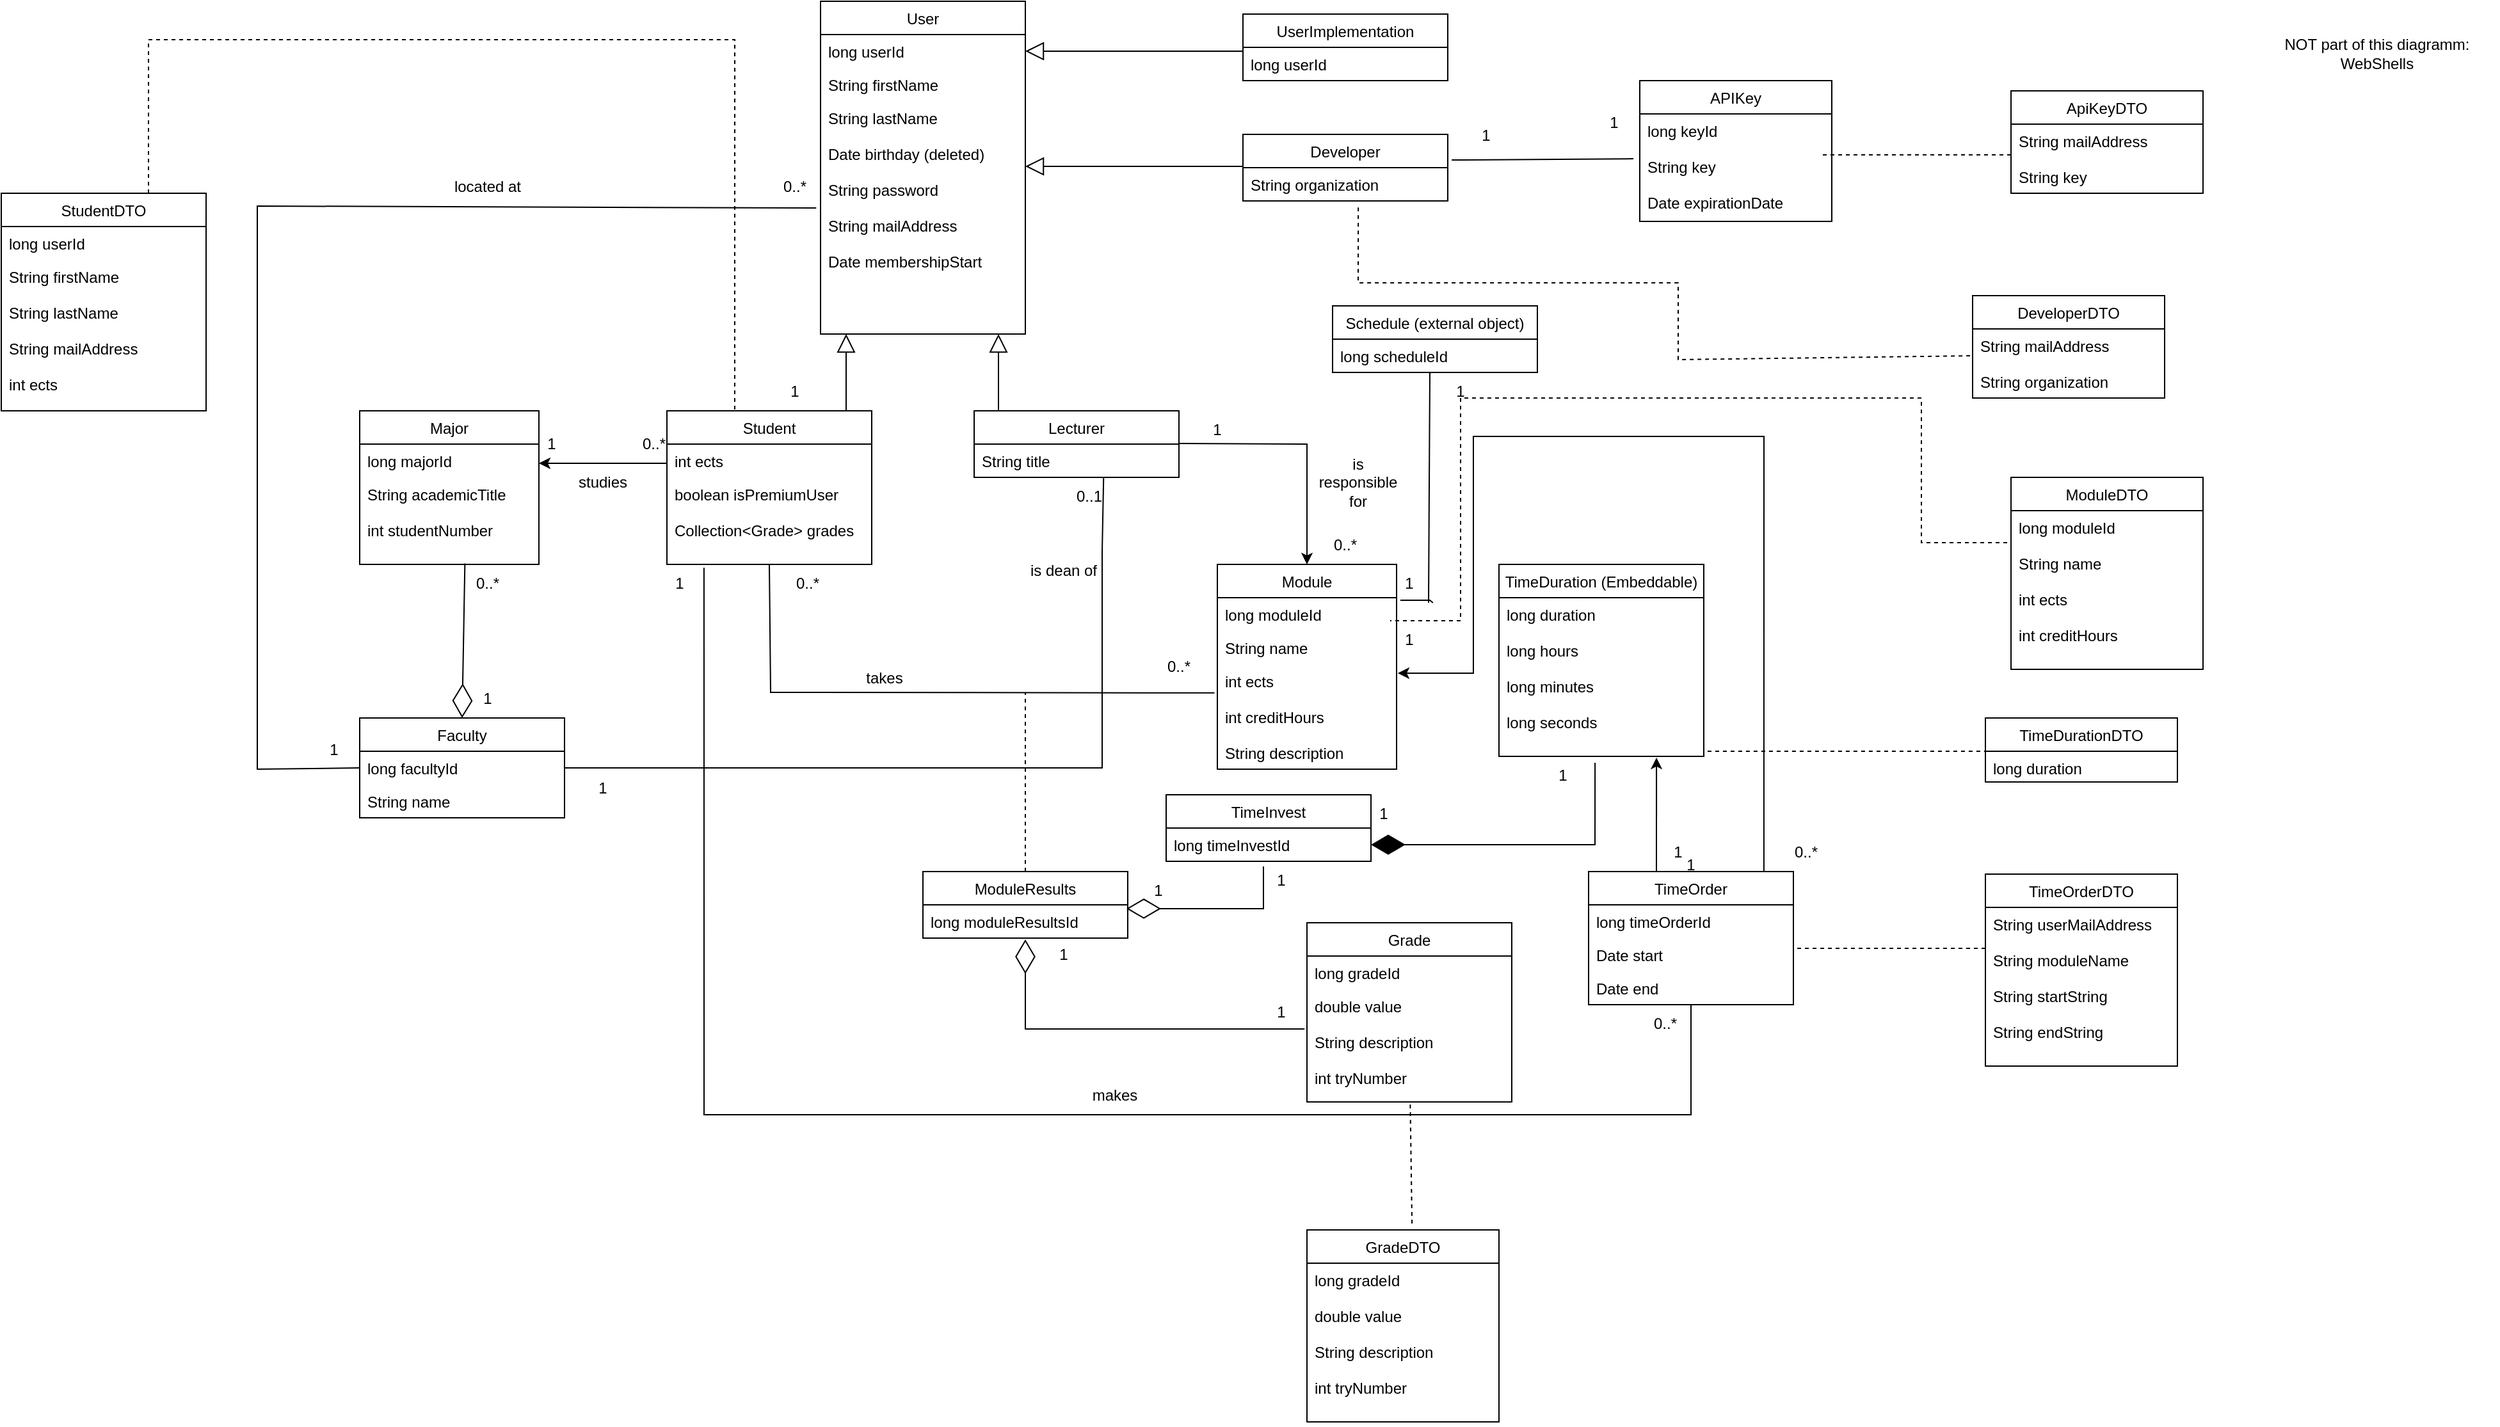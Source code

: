 <mxfile version="15.8.6" type="device"><diagram id="gIpmtvpoE9j5LITIDTfC" name="Page-1"><mxGraphModel dx="2889" dy="1159" grid="1" gridSize="10" guides="1" tooltips="1" connect="1" arrows="1" fold="1" page="1" pageScale="1" pageWidth="827" pageHeight="1169" math="0" shadow="0"><root><mxCell id="0"/><mxCell id="1" parent="0"/><mxCell id="mtwSN0rH6rHFsYC5zioY-1" value="User" style="swimlane;fontStyle=0;childLayout=stackLayout;horizontal=1;startSize=26;fillColor=none;horizontalStack=0;resizeParent=1;resizeParentMax=0;resizeLast=0;collapsible=1;marginBottom=0;" parent="1" vertex="1"><mxGeometry x="120" width="160" height="260" as="geometry"/></mxCell><mxCell id="mtwSN0rH6rHFsYC5zioY-2" value="long userId" style="text;strokeColor=none;fillColor=none;align=left;verticalAlign=top;spacingLeft=4;spacingRight=4;overflow=hidden;rotatable=0;points=[[0,0.5],[1,0.5]];portConstraint=eastwest;" parent="mtwSN0rH6rHFsYC5zioY-1" vertex="1"><mxGeometry y="26" width="160" height="26" as="geometry"/></mxCell><mxCell id="mtwSN0rH6rHFsYC5zioY-3" value="String firstName" style="text;strokeColor=none;fillColor=none;align=left;verticalAlign=top;spacingLeft=4;spacingRight=4;overflow=hidden;rotatable=0;points=[[0,0.5],[1,0.5]];portConstraint=eastwest;" parent="mtwSN0rH6rHFsYC5zioY-1" vertex="1"><mxGeometry y="52" width="160" height="26" as="geometry"/></mxCell><mxCell id="mtwSN0rH6rHFsYC5zioY-4" value="String lastName&#10;&#10;Date birthday (deleted)&#10;&#10;String password&#10;&#10;String mailAddress&#10;&#10;Date membershipStart" style="text;strokeColor=none;fillColor=none;align=left;verticalAlign=top;spacingLeft=4;spacingRight=4;overflow=hidden;rotatable=0;points=[[0,0.5],[1,0.5]];portConstraint=eastwest;fontColor=#000000;" parent="mtwSN0rH6rHFsYC5zioY-1" vertex="1"><mxGeometry y="78" width="160" height="182" as="geometry"/></mxCell><mxCell id="mtwSN0rH6rHFsYC5zioY-5" value="" style="edgeStyle=none;html=1;endSize=12;endArrow=block;endFill=0;rounded=0;" parent="1" edge="1"><mxGeometry width="160" relative="1" as="geometry"><mxPoint x="140" y="320" as="sourcePoint"/><mxPoint x="140" y="260" as="targetPoint"/></mxGeometry></mxCell><mxCell id="mtwSN0rH6rHFsYC5zioY-6" value="" style="edgeStyle=none;html=1;endSize=12;endArrow=block;endFill=0;rounded=0;" parent="1" edge="1"><mxGeometry width="160" relative="1" as="geometry"><mxPoint x="259" y="320" as="sourcePoint"/><mxPoint x="259" y="260" as="targetPoint"/></mxGeometry></mxCell><mxCell id="mtwSN0rH6rHFsYC5zioY-8" value="Student" style="swimlane;fontStyle=0;childLayout=stackLayout;horizontal=1;startSize=26;fillColor=none;horizontalStack=0;resizeParent=1;resizeParentMax=0;resizeLast=0;collapsible=1;marginBottom=0;" parent="1" vertex="1"><mxGeometry y="320" width="160" height="120" as="geometry"/></mxCell><mxCell id="mtwSN0rH6rHFsYC5zioY-9" value="int ects&#10;" style="text;strokeColor=none;fillColor=none;align=left;verticalAlign=top;spacingLeft=4;spacingRight=4;overflow=hidden;rotatable=0;points=[[0,0.5],[1,0.5]];portConstraint=eastwest;" parent="mtwSN0rH6rHFsYC5zioY-8" vertex="1"><mxGeometry y="26" width="160" height="26" as="geometry"/></mxCell><mxCell id="mtwSN0rH6rHFsYC5zioY-11" value="boolean isPremiumUser&#10;&#10;Collection&lt;Grade&gt; grades" style="text;strokeColor=none;fillColor=none;align=left;verticalAlign=top;spacingLeft=4;spacingRight=4;overflow=hidden;rotatable=0;points=[[0,0.5],[1,0.5]];portConstraint=eastwest;" parent="mtwSN0rH6rHFsYC5zioY-8" vertex="1"><mxGeometry y="52" width="160" height="68" as="geometry"/></mxCell><mxCell id="mtwSN0rH6rHFsYC5zioY-15" value="Lecturer" style="swimlane;fontStyle=0;childLayout=stackLayout;horizontal=1;startSize=26;fillColor=none;horizontalStack=0;resizeParent=1;resizeParentMax=0;resizeLast=0;collapsible=1;marginBottom=0;" parent="1" vertex="1"><mxGeometry x="240" y="320" width="160" height="52" as="geometry"/></mxCell><mxCell id="mtwSN0rH6rHFsYC5zioY-16" value="String title" style="text;strokeColor=none;fillColor=none;align=left;verticalAlign=top;spacingLeft=4;spacingRight=4;overflow=hidden;rotatable=0;points=[[0,0.5],[1,0.5]];portConstraint=eastwest;" parent="mtwSN0rH6rHFsYC5zioY-15" vertex="1"><mxGeometry y="26" width="160" height="26" as="geometry"/></mxCell><mxCell id="mtwSN0rH6rHFsYC5zioY-19" value="Major" style="swimlane;fontStyle=0;childLayout=stackLayout;horizontal=1;startSize=26;fillColor=none;horizontalStack=0;resizeParent=1;resizeParentMax=0;resizeLast=0;collapsible=1;marginBottom=0;" parent="1" vertex="1"><mxGeometry x="-240" y="320" width="140" height="120" as="geometry"/></mxCell><mxCell id="mtwSN0rH6rHFsYC5zioY-21" value="long majorId" style="text;strokeColor=none;fillColor=none;align=left;verticalAlign=top;spacingLeft=4;spacingRight=4;overflow=hidden;rotatable=0;points=[[0,0.5],[1,0.5]];portConstraint=eastwest;" parent="mtwSN0rH6rHFsYC5zioY-19" vertex="1"><mxGeometry y="26" width="140" height="26" as="geometry"/></mxCell><mxCell id="mtwSN0rH6rHFsYC5zioY-22" value="String academicTitle&#10;&#10;int studentNumber" style="text;strokeColor=none;fillColor=none;align=left;verticalAlign=top;spacingLeft=4;spacingRight=4;overflow=hidden;rotatable=0;points=[[0,0.5],[1,0.5]];portConstraint=eastwest;" parent="mtwSN0rH6rHFsYC5zioY-19" vertex="1"><mxGeometry y="52" width="140" height="68" as="geometry"/></mxCell><mxCell id="mtwSN0rH6rHFsYC5zioY-23" value="Faculty" style="swimlane;fontStyle=0;childLayout=stackLayout;horizontal=1;startSize=26;fillColor=none;horizontalStack=0;resizeParent=1;resizeParentMax=0;resizeLast=0;collapsible=1;marginBottom=0;" parent="1" vertex="1"><mxGeometry x="-240" y="560" width="160" height="78" as="geometry"/></mxCell><mxCell id="mtwSN0rH6rHFsYC5zioY-24" value="long facultyId" style="text;strokeColor=none;fillColor=none;align=left;verticalAlign=top;spacingLeft=4;spacingRight=4;overflow=hidden;rotatable=0;points=[[0,0.5],[1,0.5]];portConstraint=eastwest;" parent="mtwSN0rH6rHFsYC5zioY-23" vertex="1"><mxGeometry y="26" width="160" height="26" as="geometry"/></mxCell><mxCell id="mtwSN0rH6rHFsYC5zioY-25" value="String name" style="text;strokeColor=none;fillColor=none;align=left;verticalAlign=top;spacingLeft=4;spacingRight=4;overflow=hidden;rotatable=0;points=[[0,0.5],[1,0.5]];portConstraint=eastwest;" parent="mtwSN0rH6rHFsYC5zioY-23" vertex="1"><mxGeometry y="52" width="160" height="26" as="geometry"/></mxCell><mxCell id="mtwSN0rH6rHFsYC5zioY-36" value="" style="endArrow=diamondThin;endFill=0;endSize=24;html=1;rounded=0;entryX=0.5;entryY=0;entryDx=0;entryDy=0;exitX=0.587;exitY=0.989;exitDx=0;exitDy=0;exitPerimeter=0;" parent="1" source="mtwSN0rH6rHFsYC5zioY-22" target="mtwSN0rH6rHFsYC5zioY-23" edge="1"><mxGeometry width="160" relative="1" as="geometry"><mxPoint x="-160" y="450" as="sourcePoint"/><mxPoint x="-80" y="460" as="targetPoint"/></mxGeometry></mxCell><mxCell id="mtwSN0rH6rHFsYC5zioY-38" value="" style="endArrow=none;html=1;rounded=0;exitX=1;exitY=0.5;exitDx=0;exitDy=0;entryX=0.632;entryY=1.022;entryDx=0;entryDy=0;entryPerimeter=0;" parent="1" source="mtwSN0rH6rHFsYC5zioY-24" target="mtwSN0rH6rHFsYC5zioY-16" edge="1"><mxGeometry width="50" height="50" relative="1" as="geometry"><mxPoint x="40" y="540" as="sourcePoint"/><mxPoint x="360" y="470" as="targetPoint"/><Array as="points"><mxPoint x="340" y="599"/><mxPoint x="340" y="430"/></Array></mxGeometry></mxCell><mxCell id="mtwSN0rH6rHFsYC5zioY-39" value="0..1" style="text;html=1;strokeColor=none;fillColor=none;align=center;verticalAlign=middle;whiteSpace=wrap;rounded=0;" parent="1" vertex="1"><mxGeometry x="300" y="372" width="60" height="30" as="geometry"/></mxCell><mxCell id="mtwSN0rH6rHFsYC5zioY-40" value="is dean of" style="text;html=1;strokeColor=none;fillColor=none;align=center;verticalAlign=middle;whiteSpace=wrap;rounded=0;" parent="1" vertex="1"><mxGeometry x="280" y="430" width="60" height="30" as="geometry"/></mxCell><mxCell id="mtwSN0rH6rHFsYC5zioY-41" value="1" style="text;html=1;strokeColor=none;fillColor=none;align=center;verticalAlign=middle;whiteSpace=wrap;rounded=0;" parent="1" vertex="1"><mxGeometry x="-80" y="600" width="60" height="30" as="geometry"/></mxCell><mxCell id="mtwSN0rH6rHFsYC5zioY-42" value="0..*" style="text;html=1;strokeColor=none;fillColor=none;align=center;verticalAlign=middle;whiteSpace=wrap;rounded=0;" parent="1" vertex="1"><mxGeometry x="-40" y="331" width="60" height="30" as="geometry"/></mxCell><mxCell id="mtwSN0rH6rHFsYC5zioY-43" value="1" style="text;html=1;strokeColor=none;fillColor=none;align=center;verticalAlign=middle;whiteSpace=wrap;rounded=0;" parent="1" vertex="1"><mxGeometry x="-120" y="331" width="60" height="30" as="geometry"/></mxCell><mxCell id="mtwSN0rH6rHFsYC5zioY-44" value="studies" style="text;html=1;strokeColor=none;fillColor=none;align=center;verticalAlign=middle;whiteSpace=wrap;rounded=0;" parent="1" vertex="1"><mxGeometry x="-80" y="361" width="60" height="30" as="geometry"/></mxCell><mxCell id="mtwSN0rH6rHFsYC5zioY-45" value="" style="endArrow=classic;html=1;rounded=0;" parent="1" edge="1"><mxGeometry width="50" height="50" relative="1" as="geometry"><mxPoint y="361" as="sourcePoint"/><mxPoint x="-100" y="361" as="targetPoint"/></mxGeometry></mxCell><mxCell id="mtwSN0rH6rHFsYC5zioY-46" value="0..*" style="text;html=1;strokeColor=none;fillColor=none;align=center;verticalAlign=middle;whiteSpace=wrap;rounded=0;" parent="1" vertex="1"><mxGeometry x="-170" y="440" width="60" height="30" as="geometry"/></mxCell><mxCell id="mtwSN0rH6rHFsYC5zioY-47" value="1" style="text;html=1;strokeColor=none;fillColor=none;align=center;verticalAlign=middle;whiteSpace=wrap;rounded=0;" parent="1" vertex="1"><mxGeometry x="-170" y="530" width="60" height="30" as="geometry"/></mxCell><mxCell id="mtwSN0rH6rHFsYC5zioY-48" value="Module" style="swimlane;fontStyle=0;childLayout=stackLayout;horizontal=1;startSize=26;fillColor=none;horizontalStack=0;resizeParent=1;resizeParentMax=0;resizeLast=0;collapsible=1;marginBottom=0;" parent="1" vertex="1"><mxGeometry x="430" y="440" width="140" height="160" as="geometry"/></mxCell><mxCell id="mtwSN0rH6rHFsYC5zioY-49" value="long moduleId" style="text;strokeColor=none;fillColor=none;align=left;verticalAlign=top;spacingLeft=4;spacingRight=4;overflow=hidden;rotatable=0;points=[[0,0.5],[1,0.5]];portConstraint=eastwest;" parent="mtwSN0rH6rHFsYC5zioY-48" vertex="1"><mxGeometry y="26" width="140" height="26" as="geometry"/></mxCell><mxCell id="mtwSN0rH6rHFsYC5zioY-50" value="String name" style="text;strokeColor=none;fillColor=none;align=left;verticalAlign=top;spacingLeft=4;spacingRight=4;overflow=hidden;rotatable=0;points=[[0,0.5],[1,0.5]];portConstraint=eastwest;" parent="mtwSN0rH6rHFsYC5zioY-48" vertex="1"><mxGeometry y="52" width="140" height="26" as="geometry"/></mxCell><mxCell id="mtwSN0rH6rHFsYC5zioY-51" value="int ects&#10;&#10;int creditHours&#10;&#10;String description" style="text;strokeColor=none;fillColor=none;align=left;verticalAlign=top;spacingLeft=4;spacingRight=4;overflow=hidden;rotatable=0;points=[[0,0.5],[1,0.5]];portConstraint=eastwest;" parent="mtwSN0rH6rHFsYC5zioY-48" vertex="1"><mxGeometry y="78" width="140" height="82" as="geometry"/></mxCell><mxCell id="mtwSN0rH6rHFsYC5zioY-52" value="" style="endArrow=none;html=1;rounded=0;entryX=-0.021;entryY=0.459;entryDx=0;entryDy=0;entryPerimeter=0;exitX=0;exitY=0.5;exitDx=0;exitDy=0;" parent="1" source="mtwSN0rH6rHFsYC5zioY-24" target="mtwSN0rH6rHFsYC5zioY-4" edge="1"><mxGeometry width="50" height="50" relative="1" as="geometry"><mxPoint x="-250" y="600" as="sourcePoint"/><mxPoint x="40" y="250" as="targetPoint"/><Array as="points"><mxPoint x="-320" y="600"/><mxPoint x="-320" y="160"/></Array></mxGeometry></mxCell><mxCell id="mtwSN0rH6rHFsYC5zioY-53" value="0..*" style="text;html=1;strokeColor=none;fillColor=none;align=center;verticalAlign=middle;whiteSpace=wrap;rounded=0;" parent="1" vertex="1"><mxGeometry x="70" y="130" width="60" height="30" as="geometry"/></mxCell><mxCell id="mtwSN0rH6rHFsYC5zioY-54" value="1" style="text;html=1;strokeColor=none;fillColor=none;align=center;verticalAlign=middle;whiteSpace=wrap;rounded=0;" parent="1" vertex="1"><mxGeometry x="-290" y="570" width="60" height="30" as="geometry"/></mxCell><mxCell id="mtwSN0rH6rHFsYC5zioY-55" value="located at" style="text;html=1;strokeColor=none;fillColor=none;align=center;verticalAlign=middle;whiteSpace=wrap;rounded=0;" parent="1" vertex="1"><mxGeometry x="-170" y="130" width="60" height="30" as="geometry"/></mxCell><mxCell id="mtwSN0rH6rHFsYC5zioY-57" value="" style="endArrow=classic;html=1;rounded=0;entryX=0.5;entryY=0;entryDx=0;entryDy=0;" parent="1" target="mtwSN0rH6rHFsYC5zioY-48" edge="1"><mxGeometry width="50" height="50" relative="1" as="geometry"><mxPoint x="400" y="345.5" as="sourcePoint"/><mxPoint x="490" y="345.5" as="targetPoint"/><Array as="points"><mxPoint x="500" y="346"/></Array></mxGeometry></mxCell><mxCell id="mtwSN0rH6rHFsYC5zioY-58" value="1" style="text;html=1;strokeColor=none;fillColor=none;align=center;verticalAlign=middle;whiteSpace=wrap;rounded=0;" parent="1" vertex="1"><mxGeometry x="400" y="320" width="60" height="30" as="geometry"/></mxCell><mxCell id="mtwSN0rH6rHFsYC5zioY-59" value="0..*" style="text;html=1;strokeColor=none;fillColor=none;align=center;verticalAlign=middle;whiteSpace=wrap;rounded=0;" parent="1" vertex="1"><mxGeometry x="500" y="410" width="60" height="30" as="geometry"/></mxCell><mxCell id="mtwSN0rH6rHFsYC5zioY-60" value="is responsible for" style="text;html=1;strokeColor=none;fillColor=none;align=center;verticalAlign=middle;whiteSpace=wrap;rounded=0;" parent="1" vertex="1"><mxGeometry x="510" y="361" width="60" height="30" as="geometry"/></mxCell><mxCell id="mtwSN0rH6rHFsYC5zioY-66" value="" style="endArrow=none;html=1;rounded=0;entryX=0;entryY=0;entryDx=0;entryDy=0;exitX=-0.016;exitY=0.273;exitDx=0;exitDy=0;exitPerimeter=0;" parent="1" source="mtwSN0rH6rHFsYC5zioY-51" target="mtwSN0rH6rHFsYC5zioY-68" edge="1"><mxGeometry width="50" height="50" relative="1" as="geometry"><mxPoint x="360" y="540" as="sourcePoint"/><mxPoint x="330" y="550" as="targetPoint"/><Array as="points"><mxPoint x="81" y="540"/></Array></mxGeometry></mxCell><mxCell id="mtwSN0rH6rHFsYC5zioY-67" value="takes" style="text;html=1;strokeColor=none;fillColor=none;align=center;verticalAlign=middle;whiteSpace=wrap;rounded=0;" parent="1" vertex="1"><mxGeometry x="140" y="514" width="60" height="30" as="geometry"/></mxCell><mxCell id="mtwSN0rH6rHFsYC5zioY-68" value="0..*" style="text;html=1;strokeColor=none;fillColor=none;align=center;verticalAlign=middle;whiteSpace=wrap;rounded=0;" parent="1" vertex="1"><mxGeometry x="80" y="440" width="60" height="30" as="geometry"/></mxCell><mxCell id="mtwSN0rH6rHFsYC5zioY-69" value="0..*" style="text;html=1;strokeColor=none;fillColor=none;align=center;verticalAlign=middle;whiteSpace=wrap;rounded=0;" parent="1" vertex="1"><mxGeometry x="370" y="505" width="60" height="30" as="geometry"/></mxCell><mxCell id="mtwSN0rH6rHFsYC5zioY-70" value="" style="endArrow=none;dashed=1;html=1;rounded=0;" parent="1" edge="1"><mxGeometry width="50" height="50" relative="1" as="geometry"><mxPoint x="280" y="680" as="sourcePoint"/><mxPoint x="280" y="540" as="targetPoint"/></mxGeometry></mxCell><mxCell id="mtwSN0rH6rHFsYC5zioY-71" value="ModuleResults" style="swimlane;fontStyle=0;childLayout=stackLayout;horizontal=1;startSize=26;fillColor=none;horizontalStack=0;resizeParent=1;resizeParentMax=0;resizeLast=0;collapsible=1;marginBottom=0;" parent="1" vertex="1"><mxGeometry x="200" y="680" width="160" height="52" as="geometry"/></mxCell><mxCell id="mtwSN0rH6rHFsYC5zioY-72" value="long moduleResultsId" style="text;strokeColor=none;fillColor=none;align=left;verticalAlign=top;spacingLeft=4;spacingRight=4;overflow=hidden;rotatable=0;points=[[0,0.5],[1,0.5]];portConstraint=eastwest;" parent="mtwSN0rH6rHFsYC5zioY-71" vertex="1"><mxGeometry y="26" width="160" height="26" as="geometry"/></mxCell><mxCell id="mtwSN0rH6rHFsYC5zioY-75" value="TimeOrder" style="swimlane;fontStyle=0;childLayout=stackLayout;horizontal=1;startSize=26;fillColor=none;horizontalStack=0;resizeParent=1;resizeParentMax=0;resizeLast=0;collapsible=1;marginBottom=0;" parent="1" vertex="1"><mxGeometry x="720" y="680" width="160" height="104" as="geometry"/></mxCell><mxCell id="mtwSN0rH6rHFsYC5zioY-76" value="long timeOrderId" style="text;strokeColor=none;fillColor=none;align=left;verticalAlign=top;spacingLeft=4;spacingRight=4;overflow=hidden;rotatable=0;points=[[0,0.5],[1,0.5]];portConstraint=eastwest;" parent="mtwSN0rH6rHFsYC5zioY-75" vertex="1"><mxGeometry y="26" width="160" height="26" as="geometry"/></mxCell><mxCell id="mtwSN0rH6rHFsYC5zioY-77" value="Date start" style="text;strokeColor=none;fillColor=none;align=left;verticalAlign=top;spacingLeft=4;spacingRight=4;overflow=hidden;rotatable=0;points=[[0,0.5],[1,0.5]];portConstraint=eastwest;" parent="mtwSN0rH6rHFsYC5zioY-75" vertex="1"><mxGeometry y="52" width="160" height="26" as="geometry"/></mxCell><mxCell id="mtwSN0rH6rHFsYC5zioY-78" value="Date end" style="text;strokeColor=none;fillColor=none;align=left;verticalAlign=top;spacingLeft=4;spacingRight=4;overflow=hidden;rotatable=0;points=[[0,0.5],[1,0.5]];portConstraint=eastwest;" parent="mtwSN0rH6rHFsYC5zioY-75" vertex="1"><mxGeometry y="78" width="160" height="26" as="geometry"/></mxCell><mxCell id="mtwSN0rH6rHFsYC5zioY-85" value="" style="endArrow=none;html=1;rounded=0;entryX=0.181;entryY=1.038;entryDx=0;entryDy=0;entryPerimeter=0;" parent="1" source="mtwSN0rH6rHFsYC5zioY-78" target="mtwSN0rH6rHFsYC5zioY-11" edge="1"><mxGeometry width="50" height="50" relative="1" as="geometry"><mxPoint x="30" y="860" as="sourcePoint"/><mxPoint x="410" y="590" as="targetPoint"/><Array as="points"><mxPoint x="800" y="870"/><mxPoint x="29" y="870"/></Array></mxGeometry></mxCell><mxCell id="mtwSN0rH6rHFsYC5zioY-86" value="1" style="text;html=1;strokeColor=none;fillColor=none;align=center;verticalAlign=middle;whiteSpace=wrap;rounded=0;" parent="1" vertex="1"><mxGeometry x="-20" y="440" width="60" height="30" as="geometry"/></mxCell><mxCell id="mtwSN0rH6rHFsYC5zioY-87" value="0..*" style="text;html=1;strokeColor=none;fillColor=none;align=center;verticalAlign=middle;whiteSpace=wrap;rounded=0;" parent="1" vertex="1"><mxGeometry x="750" y="784" width="60" height="30" as="geometry"/></mxCell><mxCell id="mtwSN0rH6rHFsYC5zioY-88" value="makes" style="text;html=1;strokeColor=none;fillColor=none;align=center;verticalAlign=middle;whiteSpace=wrap;rounded=0;" parent="1" vertex="1"><mxGeometry x="320" y="840" width="60" height="30" as="geometry"/></mxCell><mxCell id="mtwSN0rH6rHFsYC5zioY-137" value="1" style="text;html=1;strokeColor=none;fillColor=none;align=center;verticalAlign=middle;whiteSpace=wrap;rounded=0;" parent="1" vertex="1"><mxGeometry x="70" y="290" width="60" height="30" as="geometry"/></mxCell><mxCell id="f1hctBYsAW4816f2RgkR-1" value="TimeInvest" style="swimlane;fontStyle=0;childLayout=stackLayout;horizontal=1;startSize=26;fillColor=none;horizontalStack=0;resizeParent=1;resizeParentMax=0;resizeLast=0;collapsible=1;marginBottom=0;" vertex="1" parent="1"><mxGeometry x="390" y="620" width="160" height="52" as="geometry"/></mxCell><mxCell id="f1hctBYsAW4816f2RgkR-2" value="long timeInvestId" style="text;strokeColor=none;fillColor=none;align=left;verticalAlign=top;spacingLeft=4;spacingRight=4;overflow=hidden;rotatable=0;points=[[0,0.5],[1,0.5]];portConstraint=eastwest;" vertex="1" parent="f1hctBYsAW4816f2RgkR-1"><mxGeometry y="26" width="160" height="26" as="geometry"/></mxCell><mxCell id="f1hctBYsAW4816f2RgkR-5" value="Grade" style="swimlane;fontStyle=0;childLayout=stackLayout;horizontal=1;startSize=26;fillColor=none;horizontalStack=0;resizeParent=1;resizeParentMax=0;resizeLast=0;collapsible=1;marginBottom=0;" vertex="1" parent="1"><mxGeometry x="500" y="720" width="160" height="140" as="geometry"/></mxCell><mxCell id="f1hctBYsAW4816f2RgkR-6" value="long gradeId" style="text;strokeColor=none;fillColor=none;align=left;verticalAlign=top;spacingLeft=4;spacingRight=4;overflow=hidden;rotatable=0;points=[[0,0.5],[1,0.5]];portConstraint=eastwest;" vertex="1" parent="f1hctBYsAW4816f2RgkR-5"><mxGeometry y="26" width="160" height="26" as="geometry"/></mxCell><mxCell id="f1hctBYsAW4816f2RgkR-7" value="double value&#10;&#10;String description&#10;&#10;int tryNumber&#10;" style="text;strokeColor=none;fillColor=none;align=left;verticalAlign=top;spacingLeft=4;spacingRight=4;overflow=hidden;rotatable=0;points=[[0,0.5],[1,0.5]];portConstraint=eastwest;" vertex="1" parent="f1hctBYsAW4816f2RgkR-5"><mxGeometry y="52" width="160" height="88" as="geometry"/></mxCell><mxCell id="f1hctBYsAW4816f2RgkR-8" value="TimeDuration (Embeddable)" style="swimlane;fontStyle=0;childLayout=stackLayout;horizontal=1;startSize=26;fillColor=none;horizontalStack=0;resizeParent=1;resizeParentMax=0;resizeLast=0;collapsible=1;marginBottom=0;" vertex="1" parent="1"><mxGeometry x="650" y="440" width="160" height="150" as="geometry"/></mxCell><mxCell id="f1hctBYsAW4816f2RgkR-9" value="long duration&#10;&#10;long hours&#10;&#10;long minutes&#10;&#10;long seconds" style="text;strokeColor=none;fillColor=none;align=left;verticalAlign=top;spacingLeft=4;spacingRight=4;overflow=hidden;rotatable=0;points=[[0,0.5],[1,0.5]];portConstraint=eastwest;" vertex="1" parent="f1hctBYsAW4816f2RgkR-8"><mxGeometry y="26" width="160" height="124" as="geometry"/></mxCell><mxCell id="f1hctBYsAW4816f2RgkR-10" value="" style="endArrow=diamondThin;endFill=1;endSize=24;html=1;rounded=0;fontColor=#FFFFFF;exitX=0.469;exitY=1.04;exitDx=0;exitDy=0;exitPerimeter=0;entryX=1;entryY=0.5;entryDx=0;entryDy=0;" edge="1" parent="1" source="f1hctBYsAW4816f2RgkR-9" target="f1hctBYsAW4816f2RgkR-2"><mxGeometry width="160" relative="1" as="geometry"><mxPoint x="720" y="659" as="sourcePoint"/><mxPoint x="574" y="658.5" as="targetPoint"/><Array as="points"><mxPoint x="725" y="659"/></Array></mxGeometry></mxCell><mxCell id="f1hctBYsAW4816f2RgkR-11" value="1" style="text;html=1;strokeColor=none;fillColor=none;align=center;verticalAlign=middle;whiteSpace=wrap;rounded=0;" vertex="1" parent="1"><mxGeometry x="530" y="620" width="60" height="30" as="geometry"/></mxCell><mxCell id="f1hctBYsAW4816f2RgkR-12" value="1" style="text;html=1;strokeColor=none;fillColor=none;align=center;verticalAlign=middle;whiteSpace=wrap;rounded=0;" vertex="1" parent="1"><mxGeometry x="670" y="590" width="60" height="30" as="geometry"/></mxCell><mxCell id="f1hctBYsAW4816f2RgkR-13" value="" style="endArrow=diamondThin;endFill=0;endSize=24;html=1;rounded=0;fontColor=#FFFFFF;exitX=0.475;exitY=1.154;exitDx=0;exitDy=0;exitPerimeter=0;entryX=0.994;entryY=0.115;entryDx=0;entryDy=0;entryPerimeter=0;" edge="1" parent="1" source="f1hctBYsAW4816f2RgkR-2" target="mtwSN0rH6rHFsYC5zioY-72"><mxGeometry width="160" relative="1" as="geometry"><mxPoint x="280" y="798.5" as="sourcePoint"/><mxPoint x="400" y="730" as="targetPoint"/><Array as="points"><mxPoint x="466" y="709"/></Array></mxGeometry></mxCell><mxCell id="f1hctBYsAW4816f2RgkR-14" value="" style="endArrow=diamondThin;endFill=0;endSize=24;html=1;rounded=0;fontColor=#FFFFFF;exitX=-0.012;exitY=0.352;exitDx=0;exitDy=0;exitPerimeter=0;entryX=0.5;entryY=1.038;entryDx=0;entryDy=0;entryPerimeter=0;" edge="1" parent="1" source="f1hctBYsAW4816f2RgkR-7" target="mtwSN0rH6rHFsYC5zioY-72"><mxGeometry width="160" relative="1" as="geometry"><mxPoint x="200" y="760" as="sourcePoint"/><mxPoint x="360" y="760" as="targetPoint"/><Array as="points"><mxPoint x="280" y="803"/></Array></mxGeometry></mxCell><mxCell id="f1hctBYsAW4816f2RgkR-15" value="1" style="text;html=1;strokeColor=none;fillColor=none;align=center;verticalAlign=middle;whiteSpace=wrap;rounded=0;" vertex="1" parent="1"><mxGeometry x="354" y="680" width="60" height="30" as="geometry"/></mxCell><mxCell id="f1hctBYsAW4816f2RgkR-16" value="1" style="text;html=1;strokeColor=none;fillColor=none;align=center;verticalAlign=middle;whiteSpace=wrap;rounded=0;" vertex="1" parent="1"><mxGeometry x="450" y="672" width="60" height="30" as="geometry"/></mxCell><mxCell id="f1hctBYsAW4816f2RgkR-17" value="1" style="text;html=1;strokeColor=none;fillColor=none;align=center;verticalAlign=middle;whiteSpace=wrap;rounded=0;" vertex="1" parent="1"><mxGeometry x="280" y="730" width="60" height="30" as="geometry"/></mxCell><mxCell id="f1hctBYsAW4816f2RgkR-18" value="1" style="text;html=1;strokeColor=none;fillColor=none;align=center;verticalAlign=middle;whiteSpace=wrap;rounded=0;" vertex="1" parent="1"><mxGeometry x="450" y="775" width="60" height="30" as="geometry"/></mxCell><mxCell id="f1hctBYsAW4816f2RgkR-20" value="" style="endArrow=classic;html=1;rounded=0;fontColor=#FFFFFF;exitX=0.856;exitY=0;exitDx=0;exitDy=0;exitPerimeter=0;entryX=1.007;entryY=0.085;entryDx=0;entryDy=0;entryPerimeter=0;" edge="1" parent="1" source="mtwSN0rH6rHFsYC5zioY-75" target="mtwSN0rH6rHFsYC5zioY-51"><mxGeometry width="50" height="50" relative="1" as="geometry"><mxPoint x="260" y="570" as="sourcePoint"/><mxPoint x="640" y="350" as="targetPoint"/><Array as="points"><mxPoint x="857" y="340"/><mxPoint x="630" y="340"/><mxPoint x="630" y="525"/></Array></mxGeometry></mxCell><mxCell id="f1hctBYsAW4816f2RgkR-21" value="1" style="text;html=1;strokeColor=none;fillColor=none;align=center;verticalAlign=middle;whiteSpace=wrap;rounded=0;" vertex="1" parent="1"><mxGeometry x="550" y="484" width="60" height="30" as="geometry"/></mxCell><mxCell id="f1hctBYsAW4816f2RgkR-22" value="0..*" style="text;html=1;strokeColor=none;fillColor=none;align=center;verticalAlign=middle;whiteSpace=wrap;rounded=0;" vertex="1" parent="1"><mxGeometry x="860" y="650" width="60" height="30" as="geometry"/></mxCell><mxCell id="f1hctBYsAW4816f2RgkR-24" value="" style="endArrow=classic;html=1;rounded=0;fontColor=#FFFFFF;entryX=0.769;entryY=1.008;entryDx=0;entryDy=0;entryPerimeter=0;" edge="1" parent="1" target="f1hctBYsAW4816f2RgkR-9"><mxGeometry width="50" height="50" relative="1" as="geometry"><mxPoint x="773" y="680" as="sourcePoint"/><mxPoint x="310" y="520" as="targetPoint"/></mxGeometry></mxCell><mxCell id="f1hctBYsAW4816f2RgkR-25" value="1" style="text;html=1;strokeColor=none;fillColor=none;align=center;verticalAlign=middle;whiteSpace=wrap;rounded=0;" vertex="1" parent="1"><mxGeometry x="760" y="650" width="60" height="30" as="geometry"/></mxCell><mxCell id="f1hctBYsAW4816f2RgkR-26" value="1" style="text;html=1;strokeColor=none;fillColor=none;align=center;verticalAlign=middle;whiteSpace=wrap;rounded=0;" vertex="1" parent="1"><mxGeometry x="770" y="660" width="60" height="30" as="geometry"/></mxCell><mxCell id="f1hctBYsAW4816f2RgkR-27" value="Schedule (external object)" style="swimlane;fontStyle=0;childLayout=stackLayout;horizontal=1;startSize=26;fillColor=none;horizontalStack=0;resizeParent=1;resizeParentMax=0;resizeLast=0;collapsible=1;marginBottom=0;" vertex="1" parent="1"><mxGeometry x="520" y="238" width="160" height="52" as="geometry"/></mxCell><mxCell id="f1hctBYsAW4816f2RgkR-28" value="long scheduleId" style="text;strokeColor=none;fillColor=none;align=left;verticalAlign=top;spacingLeft=4;spacingRight=4;overflow=hidden;rotatable=0;points=[[0,0.5],[1,0.5]];portConstraint=eastwest;" vertex="1" parent="f1hctBYsAW4816f2RgkR-27"><mxGeometry y="26" width="160" height="26" as="geometry"/></mxCell><mxCell id="f1hctBYsAW4816f2RgkR-31" value="" style="endArrow=none;html=1;rounded=0;fontColor=#FFFFFF;entryX=1.021;entryY=0.077;entryDx=0;entryDy=0;entryPerimeter=0;startArrow=none;" edge="1" parent="1" source="f1hctBYsAW4816f2RgkR-32" target="mtwSN0rH6rHFsYC5zioY-49"><mxGeometry width="50" height="50" relative="1" as="geometry"><mxPoint x="596" y="290" as="sourcePoint"/><mxPoint x="596" y="470" as="targetPoint"/><Array as="points"><mxPoint x="596" y="468"/></Array></mxGeometry></mxCell><mxCell id="f1hctBYsAW4816f2RgkR-32" value="1" style="text;html=1;strokeColor=none;fillColor=none;align=center;verticalAlign=middle;whiteSpace=wrap;rounded=0;" vertex="1" parent="1"><mxGeometry x="550" y="440" width="60" height="30" as="geometry"/></mxCell><mxCell id="f1hctBYsAW4816f2RgkR-33" value="" style="endArrow=none;html=1;rounded=0;fontColor=#FFFFFF;entryX=0.75;entryY=1;entryDx=0;entryDy=0;" edge="1" parent="1" target="f1hctBYsAW4816f2RgkR-32"><mxGeometry width="50" height="50" relative="1" as="geometry"><mxPoint x="596" y="290" as="sourcePoint"/><mxPoint x="572.94" y="468.002" as="targetPoint"/><Array as="points"/></mxGeometry></mxCell><mxCell id="f1hctBYsAW4816f2RgkR-34" value="1" style="text;html=1;strokeColor=none;fillColor=none;align=center;verticalAlign=middle;whiteSpace=wrap;rounded=0;" vertex="1" parent="1"><mxGeometry x="590" y="290" width="60" height="30" as="geometry"/></mxCell><mxCell id="f1hctBYsAW4816f2RgkR-35" value="" style="edgeStyle=none;html=1;endSize=12;endArrow=block;endFill=0;rounded=0;entryX=1;entryY=0.5;entryDx=0;entryDy=0;" edge="1" parent="1" target="mtwSN0rH6rHFsYC5zioY-2"><mxGeometry width="160" relative="1" as="geometry"><mxPoint x="450" y="39" as="sourcePoint"/><mxPoint x="150" y="270" as="targetPoint"/></mxGeometry></mxCell><mxCell id="f1hctBYsAW4816f2RgkR-36" value="UserImplementation" style="swimlane;fontStyle=0;childLayout=stackLayout;horizontal=1;startSize=26;fillColor=none;horizontalStack=0;resizeParent=1;resizeParentMax=0;resizeLast=0;collapsible=1;marginBottom=0;" vertex="1" parent="1"><mxGeometry x="450" y="10" width="160" height="52" as="geometry"/></mxCell><mxCell id="f1hctBYsAW4816f2RgkR-37" value="long userId" style="text;strokeColor=none;fillColor=none;align=left;verticalAlign=top;spacingLeft=4;spacingRight=4;overflow=hidden;rotatable=0;points=[[0,0.5],[1,0.5]];portConstraint=eastwest;" vertex="1" parent="f1hctBYsAW4816f2RgkR-36"><mxGeometry y="26" width="160" height="26" as="geometry"/></mxCell><mxCell id="f1hctBYsAW4816f2RgkR-38" value="Developer" style="swimlane;fontStyle=0;childLayout=stackLayout;horizontal=1;startSize=26;fillColor=none;horizontalStack=0;resizeParent=1;resizeParentMax=0;resizeLast=0;collapsible=1;marginBottom=0;" vertex="1" parent="1"><mxGeometry x="450" y="104" width="160" height="52" as="geometry"/></mxCell><mxCell id="f1hctBYsAW4816f2RgkR-39" value="String organization&#10;" style="text;strokeColor=none;fillColor=none;align=left;verticalAlign=top;spacingLeft=4;spacingRight=4;overflow=hidden;rotatable=0;points=[[0,0.5],[1,0.5]];portConstraint=eastwest;" vertex="1" parent="f1hctBYsAW4816f2RgkR-38"><mxGeometry y="26" width="160" height="26" as="geometry"/></mxCell><mxCell id="f1hctBYsAW4816f2RgkR-40" value="" style="edgeStyle=none;html=1;endSize=12;endArrow=block;endFill=0;rounded=0;entryX=1;entryY=0.5;entryDx=0;entryDy=0;" edge="1" parent="1"><mxGeometry width="160" relative="1" as="geometry"><mxPoint x="450" y="129" as="sourcePoint"/><mxPoint x="280" y="129" as="targetPoint"/></mxGeometry></mxCell><mxCell id="f1hctBYsAW4816f2RgkR-41" value="APIKey" style="swimlane;fontStyle=0;childLayout=stackLayout;horizontal=1;startSize=26;fillColor=none;horizontalStack=0;resizeParent=1;resizeParentMax=0;resizeLast=0;collapsible=1;marginBottom=0;" vertex="1" parent="1"><mxGeometry x="760" y="62" width="150" height="110" as="geometry"/></mxCell><mxCell id="f1hctBYsAW4816f2RgkR-42" value="long keyId&#10;&#10;String key&#10;&#10;Date expirationDate" style="text;strokeColor=none;fillColor=none;align=left;verticalAlign=top;spacingLeft=4;spacingRight=4;overflow=hidden;rotatable=0;points=[[0,0.5],[1,0.5]];portConstraint=eastwest;" vertex="1" parent="f1hctBYsAW4816f2RgkR-41"><mxGeometry y="26" width="150" height="84" as="geometry"/></mxCell><mxCell id="f1hctBYsAW4816f2RgkR-43" value="" style="endArrow=none;html=1;rounded=0;fontColor=#FFFFFF;exitX=-0.033;exitY=0.417;exitDx=0;exitDy=0;exitPerimeter=0;entryX=1.019;entryY=0.385;entryDx=0;entryDy=0;entryPerimeter=0;" edge="1" parent="1" source="f1hctBYsAW4816f2RgkR-42" target="f1hctBYsAW4816f2RgkR-38"><mxGeometry width="50" height="50" relative="1" as="geometry"><mxPoint x="260" y="570" as="sourcePoint"/><mxPoint x="310" y="520" as="targetPoint"/></mxGeometry></mxCell><mxCell id="f1hctBYsAW4816f2RgkR-44" value="1" style="text;html=1;strokeColor=none;fillColor=none;align=center;verticalAlign=middle;whiteSpace=wrap;rounded=0;" vertex="1" parent="1"><mxGeometry x="710" y="80" width="60" height="30" as="geometry"/></mxCell><mxCell id="f1hctBYsAW4816f2RgkR-46" value="1" style="text;html=1;strokeColor=none;fillColor=none;align=center;verticalAlign=middle;whiteSpace=wrap;rounded=0;" vertex="1" parent="1"><mxGeometry x="610" y="90" width="60" height="30" as="geometry"/></mxCell><mxCell id="f1hctBYsAW4816f2RgkR-51" value="" style="endArrow=none;dashed=1;html=1;rounded=0;fontColor=#000000;" edge="1" parent="1"><mxGeometry width="50" height="50" relative="1" as="geometry"><mxPoint x="1050" y="120" as="sourcePoint"/><mxPoint x="900" y="120" as="targetPoint"/></mxGeometry></mxCell><mxCell id="f1hctBYsAW4816f2RgkR-52" value="ApiKeyDTO" style="swimlane;fontStyle=0;childLayout=stackLayout;horizontal=1;startSize=26;fillColor=none;horizontalStack=0;resizeParent=1;resizeParentMax=0;resizeLast=0;collapsible=1;marginBottom=0;" vertex="1" parent="1"><mxGeometry x="1050" y="70" width="150" height="80" as="geometry"/></mxCell><mxCell id="f1hctBYsAW4816f2RgkR-53" value="String mailAddress&#10;&#10;String key" style="text;strokeColor=none;fillColor=none;align=left;verticalAlign=top;spacingLeft=4;spacingRight=4;overflow=hidden;rotatable=0;points=[[0,0.5],[1,0.5]];portConstraint=eastwest;" vertex="1" parent="f1hctBYsAW4816f2RgkR-52"><mxGeometry y="26" width="150" height="54" as="geometry"/></mxCell><mxCell id="f1hctBYsAW4816f2RgkR-54" value="" style="endArrow=none;dashed=1;html=1;rounded=0;fontColor=#000000;entryX=0.563;entryY=1.115;entryDx=0;entryDy=0;entryPerimeter=0;exitX=-0.013;exitY=0.389;exitDx=0;exitDy=0;exitPerimeter=0;" edge="1" parent="1" source="f1hctBYsAW4816f2RgkR-56" target="f1hctBYsAW4816f2RgkR-39"><mxGeometry width="50" height="50" relative="1" as="geometry"><mxPoint x="1020" y="270" as="sourcePoint"/><mxPoint x="750" y="270" as="targetPoint"/><Array as="points"><mxPoint x="790" y="280"/><mxPoint x="790" y="220"/><mxPoint x="540" y="220"/></Array></mxGeometry></mxCell><mxCell id="f1hctBYsAW4816f2RgkR-55" value="DeveloperDTO" style="swimlane;fontStyle=0;childLayout=stackLayout;horizontal=1;startSize=26;fillColor=none;horizontalStack=0;resizeParent=1;resizeParentMax=0;resizeLast=0;collapsible=1;marginBottom=0;" vertex="1" parent="1"><mxGeometry x="1020" y="230" width="150" height="80" as="geometry"/></mxCell><mxCell id="f1hctBYsAW4816f2RgkR-56" value="String mailAddress&#10;&#10;String organization" style="text;strokeColor=none;fillColor=none;align=left;verticalAlign=top;spacingLeft=4;spacingRight=4;overflow=hidden;rotatable=0;points=[[0,0.5],[1,0.5]];portConstraint=eastwest;" vertex="1" parent="f1hctBYsAW4816f2RgkR-55"><mxGeometry y="26" width="150" height="54" as="geometry"/></mxCell><mxCell id="f1hctBYsAW4816f2RgkR-57" value="GradeDTO" style="swimlane;fontStyle=0;childLayout=stackLayout;horizontal=1;startSize=26;fillColor=none;horizontalStack=0;resizeParent=1;resizeParentMax=0;resizeLast=0;collapsible=1;marginBottom=0;" vertex="1" parent="1"><mxGeometry x="500" y="960" width="150" height="150" as="geometry"/></mxCell><mxCell id="f1hctBYsAW4816f2RgkR-58" value="long gradeId&#10;&#10;double value&#10;&#10;String description&#10;&#10;int tryNumber" style="text;strokeColor=none;fillColor=none;align=left;verticalAlign=top;spacingLeft=4;spacingRight=4;overflow=hidden;rotatable=0;points=[[0,0.5],[1,0.5]];portConstraint=eastwest;" vertex="1" parent="f1hctBYsAW4816f2RgkR-57"><mxGeometry y="26" width="150" height="124" as="geometry"/></mxCell><mxCell id="f1hctBYsAW4816f2RgkR-60" value="" style="endArrow=none;dashed=1;html=1;rounded=0;fontColor=#000000;exitX=0.547;exitY=-0.033;exitDx=0;exitDy=0;exitPerimeter=0;" edge="1" parent="1" source="f1hctBYsAW4816f2RgkR-57" target="f1hctBYsAW4816f2RgkR-7"><mxGeometry width="50" height="50" relative="1" as="geometry"><mxPoint x="580" y="950" as="sourcePoint"/><mxPoint x="630" y="730" as="targetPoint"/></mxGeometry></mxCell><mxCell id="f1hctBYsAW4816f2RgkR-61" value="ModuleDTO" style="swimlane;fontStyle=0;childLayout=stackLayout;horizontal=1;startSize=26;fillColor=none;horizontalStack=0;resizeParent=1;resizeParentMax=0;resizeLast=0;collapsible=1;marginBottom=0;" vertex="1" parent="1"><mxGeometry x="1050" y="372" width="150" height="150" as="geometry"/></mxCell><mxCell id="f1hctBYsAW4816f2RgkR-62" value="long moduleId&#10;&#10;String name&#10;&#10;int ects&#10;&#10;int creditHours" style="text;strokeColor=none;fillColor=none;align=left;verticalAlign=top;spacingLeft=4;spacingRight=4;overflow=hidden;rotatable=0;points=[[0,0.5],[1,0.5]];portConstraint=eastwest;" vertex="1" parent="f1hctBYsAW4816f2RgkR-61"><mxGeometry y="26" width="150" height="124" as="geometry"/></mxCell><mxCell id="f1hctBYsAW4816f2RgkR-63" value="" style="endArrow=none;dashed=1;html=1;rounded=0;fontColor=#000000;exitX=-0.02;exitY=0.202;exitDx=0;exitDy=0;exitPerimeter=0;entryX=0.25;entryY=0;entryDx=0;entryDy=0;" edge="1" parent="1" source="f1hctBYsAW4816f2RgkR-62" target="f1hctBYsAW4816f2RgkR-21"><mxGeometry width="50" height="50" relative="1" as="geometry"><mxPoint x="580" y="780" as="sourcePoint"/><mxPoint x="630" y="730" as="targetPoint"/><Array as="points"><mxPoint x="980" y="423"/><mxPoint x="980" y="310"/><mxPoint x="620" y="310"/><mxPoint x="620" y="484"/></Array></mxGeometry></mxCell><mxCell id="f1hctBYsAW4816f2RgkR-64" value="StudentDTO" style="swimlane;fontStyle=0;childLayout=stackLayout;horizontal=1;startSize=26;fillColor=none;horizontalStack=0;resizeParent=1;resizeParentMax=0;resizeLast=0;collapsible=1;marginBottom=0;" vertex="1" parent="1"><mxGeometry x="-520" y="150" width="160" height="170" as="geometry"/></mxCell><mxCell id="f1hctBYsAW4816f2RgkR-65" value="long userId" style="text;strokeColor=none;fillColor=none;align=left;verticalAlign=top;spacingLeft=4;spacingRight=4;overflow=hidden;rotatable=0;points=[[0,0.5],[1,0.5]];portConstraint=eastwest;" vertex="1" parent="f1hctBYsAW4816f2RgkR-64"><mxGeometry y="26" width="160" height="26" as="geometry"/></mxCell><mxCell id="f1hctBYsAW4816f2RgkR-66" value="String firstName&#10;&#10;String lastName&#10;&#10;String mailAddress&#10;&#10;int ects" style="text;strokeColor=none;fillColor=none;align=left;verticalAlign=top;spacingLeft=4;spacingRight=4;overflow=hidden;rotatable=0;points=[[0,0.5],[1,0.5]];portConstraint=eastwest;" vertex="1" parent="f1hctBYsAW4816f2RgkR-64"><mxGeometry y="52" width="160" height="118" as="geometry"/></mxCell><mxCell id="f1hctBYsAW4816f2RgkR-68" value="" style="endArrow=none;dashed=1;html=1;rounded=0;fontColor=#000000;exitX=0.75;exitY=1;exitDx=0;exitDy=0;entryX=0.331;entryY=-0.008;entryDx=0;entryDy=0;entryPerimeter=0;" edge="1" parent="1" target="mtwSN0rH6rHFsYC5zioY-8"><mxGeometry width="50" height="50" relative="1" as="geometry"><mxPoint x="-405" y="150" as="sourcePoint"/><mxPoint x="400" y="460" as="targetPoint"/><Array as="points"><mxPoint x="-405" y="30"/><mxPoint x="53" y="30"/></Array></mxGeometry></mxCell><mxCell id="f1hctBYsAW4816f2RgkR-69" value="TimeDurationDTO" style="swimlane;fontStyle=0;childLayout=stackLayout;horizontal=1;startSize=26;fillColor=none;horizontalStack=0;resizeParent=1;resizeParentMax=0;resizeLast=0;collapsible=1;marginBottom=0;" vertex="1" parent="1"><mxGeometry x="1030" y="560" width="150" height="50" as="geometry"/></mxCell><mxCell id="f1hctBYsAW4816f2RgkR-70" value="long duration" style="text;strokeColor=none;fillColor=none;align=left;verticalAlign=top;spacingLeft=4;spacingRight=4;overflow=hidden;rotatable=0;points=[[0,0.5],[1,0.5]];portConstraint=eastwest;" vertex="1" parent="f1hctBYsAW4816f2RgkR-69"><mxGeometry y="26" width="150" height="24" as="geometry"/></mxCell><mxCell id="f1hctBYsAW4816f2RgkR-71" value="" style="endArrow=none;dashed=1;html=1;rounded=0;fontColor=#000000;exitX=0.013;exitY=0;exitDx=0;exitDy=0;exitPerimeter=0;entryX=1;entryY=0.968;entryDx=0;entryDy=0;entryPerimeter=0;" edge="1" parent="1" source="f1hctBYsAW4816f2RgkR-70" target="f1hctBYsAW4816f2RgkR-9"><mxGeometry width="50" height="50" relative="1" as="geometry"><mxPoint x="800" y="580" as="sourcePoint"/><mxPoint x="820" y="586" as="targetPoint"/></mxGeometry></mxCell><mxCell id="f1hctBYsAW4816f2RgkR-72" value="TimeOrderDTO" style="swimlane;fontStyle=0;childLayout=stackLayout;horizontal=1;startSize=26;fillColor=none;horizontalStack=0;resizeParent=1;resizeParentMax=0;resizeLast=0;collapsible=1;marginBottom=0;" vertex="1" parent="1"><mxGeometry x="1030" y="682" width="150" height="150" as="geometry"/></mxCell><mxCell id="f1hctBYsAW4816f2RgkR-73" value="String userMailAddress&#10;&#10;String moduleName&#10;&#10;String startString&#10;&#10;String endString" style="text;strokeColor=none;fillColor=none;align=left;verticalAlign=top;spacingLeft=4;spacingRight=4;overflow=hidden;rotatable=0;points=[[0,0.5],[1,0.5]];portConstraint=eastwest;" vertex="1" parent="f1hctBYsAW4816f2RgkR-72"><mxGeometry y="26" width="150" height="124" as="geometry"/></mxCell><mxCell id="f1hctBYsAW4816f2RgkR-74" value="" style="endArrow=none;dashed=1;html=1;rounded=0;fontColor=#000000;exitX=0;exitY=0.258;exitDx=0;exitDy=0;exitPerimeter=0;" edge="1" parent="1" source="f1hctBYsAW4816f2RgkR-73"><mxGeometry width="50" height="50" relative="1" as="geometry"><mxPoint x="800" y="580" as="sourcePoint"/><mxPoint x="880" y="740" as="targetPoint"/></mxGeometry></mxCell><mxCell id="f1hctBYsAW4816f2RgkR-75" value="NOT part of this diagramm: WebShells" style="text;html=1;strokeColor=none;fillColor=none;align=center;verticalAlign=middle;whiteSpace=wrap;rounded=0;labelBackgroundColor=#FFFFFF;fontColor=#000000;" vertex="1" parent="1"><mxGeometry x="1241" y="11" width="190" height="59" as="geometry"/></mxCell></root></mxGraphModel></diagram></mxfile>